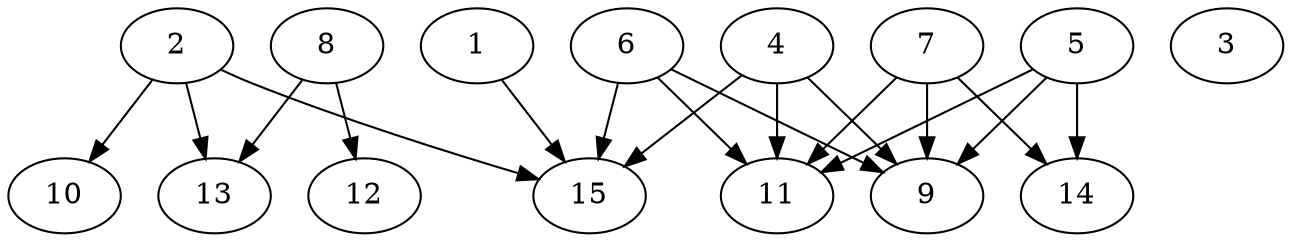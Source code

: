 // DAG automatically generated by daggen at Thu Oct  3 13:59:26 2019
// ./daggen --dot -n 15 --ccr 0.4 --fat 0.7 --regular 0.5 --density 0.6 --mindata 5242880 --maxdata 52428800 
digraph G {
  1 [size="18273280", alpha="0.07", expect_size="7309312"] 
  1 -> 15 [size ="7309312"]
  2 [size="81756160", alpha="0.19", expect_size="32702464"] 
  2 -> 10 [size ="32702464"]
  2 -> 13 [size ="32702464"]
  2 -> 15 [size ="32702464"]
  3 [size="62929920", alpha="0.15", expect_size="25171968"] 
  4 [size="28410880", alpha="0.19", expect_size="11364352"] 
  4 -> 9 [size ="11364352"]
  4 -> 11 [size ="11364352"]
  4 -> 15 [size ="11364352"]
  5 [size="127257600", alpha="0.01", expect_size="50903040"] 
  5 -> 9 [size ="50903040"]
  5 -> 11 [size ="50903040"]
  5 -> 14 [size ="50903040"]
  6 [size="124075520", alpha="0.09", expect_size="49630208"] 
  6 -> 9 [size ="49630208"]
  6 -> 11 [size ="49630208"]
  6 -> 15 [size ="49630208"]
  7 [size="74749440", alpha="0.14", expect_size="29899776"] 
  7 -> 9 [size ="29899776"]
  7 -> 11 [size ="29899776"]
  7 -> 14 [size ="29899776"]
  8 [size="31032320", alpha="0.05", expect_size="12412928"] 
  8 -> 12 [size ="12412928"]
  8 -> 13 [size ="12412928"]
  9 [size="68234240", alpha="0.14", expect_size="27293696"] 
  10 [size="46712320", alpha="0.12", expect_size="18684928"] 
  11 [size="18723840", alpha="0.04", expect_size="7489536"] 
  12 [size="58380800", alpha="0.11", expect_size="23352320"] 
  13 [size="51494400", alpha="0.18", expect_size="20597760"] 
  14 [size="22031360", alpha="0.11", expect_size="8812544"] 
  15 [size="17743360", alpha="0.03", expect_size="7097344"] 
}
